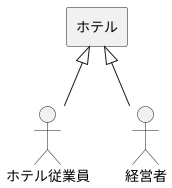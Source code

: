 @startuml ホテル従業員
' left to right direction
actor ホテル従業員
actor 経営者
rectangle ホテル {

}
ホテル <|-- ホテル従業員
ホテル <|-- 経営者
@enduml